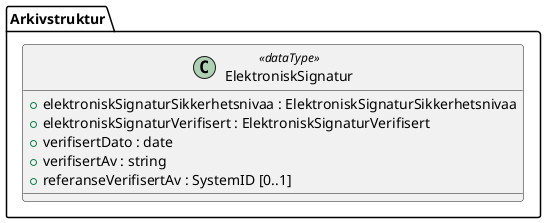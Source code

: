 @startuml
class Arkivstruktur.ElektroniskSignatur <<dataType>> {
  +elektroniskSignaturSikkerhetsnivaa : ElektroniskSignaturSikkerhetsnivaa
  +elektroniskSignaturVerifisert : ElektroniskSignaturVerifisert
  +verifisertDato : date
  +verifisertAv : string
  +referanseVerifisertAv : SystemID [0..1]
}
@enduml
